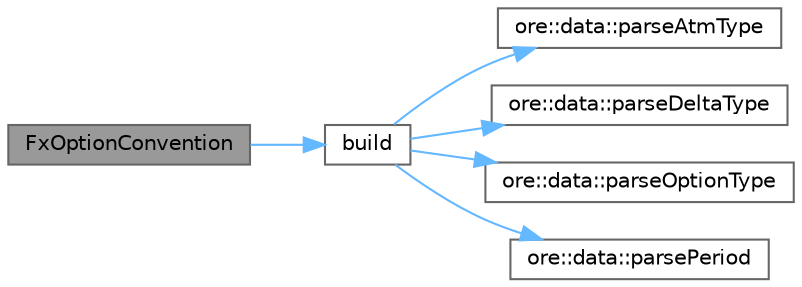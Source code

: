 digraph "FxOptionConvention"
{
 // INTERACTIVE_SVG=YES
 // LATEX_PDF_SIZE
  bgcolor="transparent";
  edge [fontname=Helvetica,fontsize=10,labelfontname=Helvetica,labelfontsize=10];
  node [fontname=Helvetica,fontsize=10,shape=box,height=0.2,width=0.4];
  rankdir="LR";
  Node1 [label="FxOptionConvention",height=0.2,width=0.4,color="gray40", fillcolor="grey60", style="filled", fontcolor="black",tooltip=" "];
  Node1 -> Node2 [color="steelblue1",style="solid"];
  Node2 [label="build",height=0.2,width=0.4,color="grey40", fillcolor="white", style="filled",URL="$classore_1_1data_1_1_fx_option_convention.html#a9169b2d8ee8001dbb250c4ce2c26818c",tooltip=" "];
  Node2 -> Node3 [color="steelblue1",style="solid"];
  Node3 [label="ore::data::parseAtmType",height=0.2,width=0.4,color="grey40", fillcolor="white", style="filled",URL="$group__utilities.html#gac646d7e5cbc09cb6e4f094729a07558b",tooltip="Convert text to QuantLib::DeltaVolQuote::AtmType."];
  Node2 -> Node4 [color="steelblue1",style="solid"];
  Node4 [label="ore::data::parseDeltaType",height=0.2,width=0.4,color="grey40", fillcolor="white", style="filled",URL="$group__utilities.html#gafea498a41f014bd2031e10d3df7891a1",tooltip="Convert text to QuantLib::DeltaVolQuote::DeltaType."];
  Node2 -> Node5 [color="steelblue1",style="solid"];
  Node5 [label="ore::data::parseOptionType",height=0.2,width=0.4,color="grey40", fillcolor="white", style="filled",URL="$group__utilities.html#gafba82f05ecaf8827537fb3144f436002",tooltip="Convert text to QuantLib::Option::Type."];
  Node2 -> Node6 [color="steelblue1",style="solid"];
  Node6 [label="ore::data::parsePeriod",height=0.2,width=0.4,color="grey40", fillcolor="white", style="filled",URL="$group__utilities.html#ga8e0623e2cb01e250e9cfec4619256208",tooltip="Convert text to QuantLib::Period."];
}
